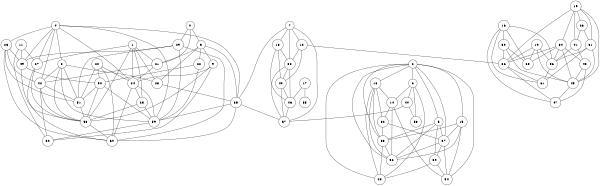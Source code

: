 graph { graph [size="4,4"]; node[shape=circle];
 0-- 3
 0--21
 0--29
 1--21
 1--24
 1--25
 1--27
 1--28
 1--53
 2-- 5
 2-- 6
 2--13
 2--15
 2--33
 2--37
 2--48
 2--52
 2--54
 3-- 9
 3--21
 3--22
 3--28
 3--35
 4-- 8
 4--23
 4--24
 4--27
 4--35
 4--42
 4--49
 4--59
 5--33
 5--37
 5--39
 5--52
 6--14
 6--44
 6--48
 6--58
 7--12
 7--18
 7--35
 7--38
 7--57
 8--28
 8--42
 8--51
 8--53
 8--59
 9--24
 9--53
 9--62
10--36
10--45
10--56
10--63
11--27
11--49
11--62
12--36
12--38
12--40
13--14
13--32
13--33
13--48
13--52
14--32
14--52
14--54
15--33
15--37
15--52
15--54
16--30
16--47
16--56
16--61
16--63
17--46
17--55
18--38
18--40
18--46
19--26
19--31
19--34
19--36
19--41
19--45
20--24
20--50
20--51
20--60
21--24
21--42
22--50
22--59
23--42
23--49
23--51
23--60
24--25
24--59
24--60
25--53
25--59
26--31
26--41
27--53
27--60
28--35
29--49
29--51
29--59
29--60
30--36
30--45
30--63
31--45
31--56
31--61
32--33
32--37
33--48
33--52
34--36
34--43
34--45
34--56
34--63
35--57
35--59
35--60
36--47
36--61
37--39
37--52
37--54
38--40
38--46
38--57
39--48
39--54
40--46
40--57
41--43
41--56
42--51
42--53
42--62
43--45
43--47
44--57
44--58
45--47
46--57
49--50
49--53
50--51
50--53
50--59
51--53
53--60
56--61
59--62

}
